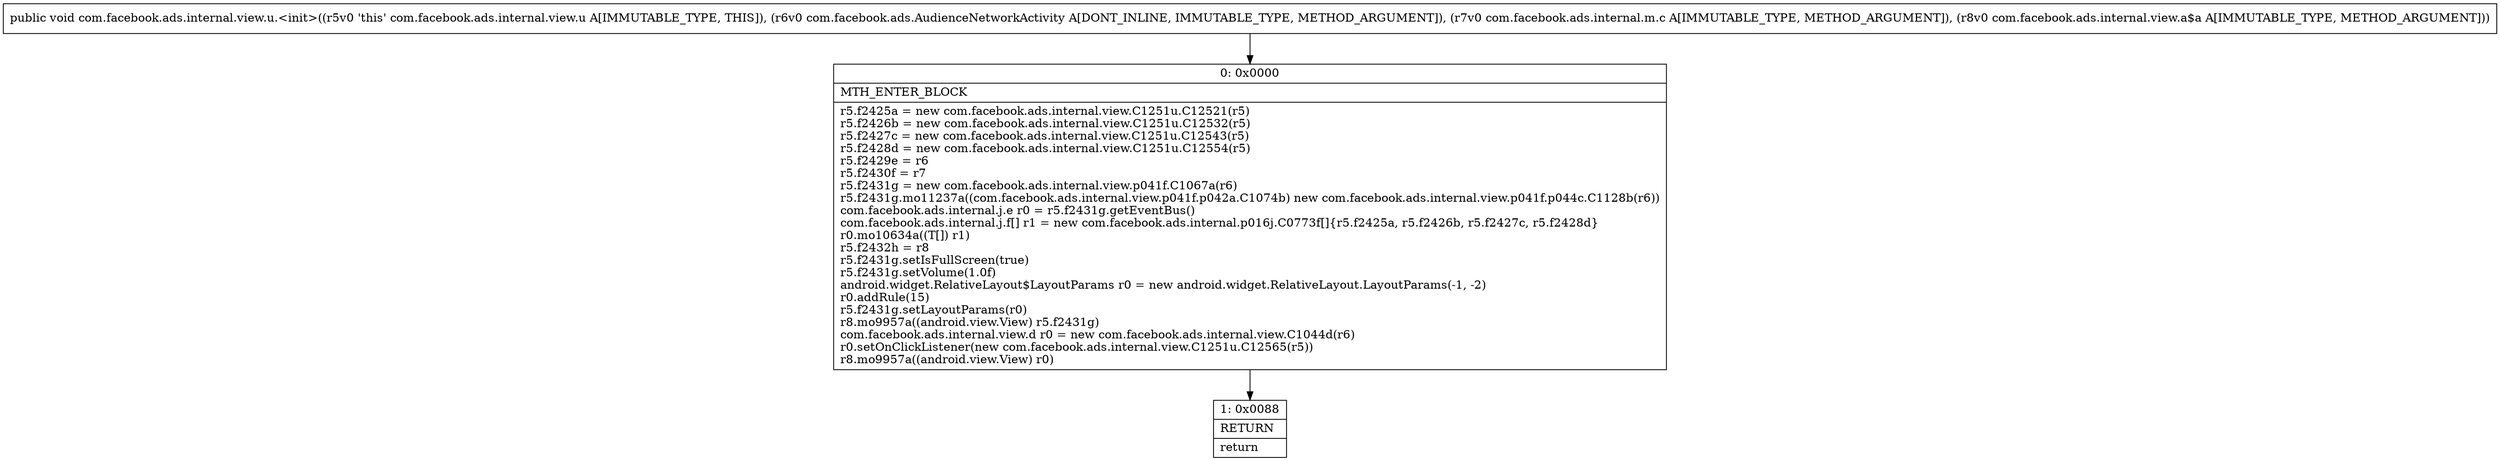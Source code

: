 digraph "CFG forcom.facebook.ads.internal.view.u.\<init\>(Lcom\/facebook\/ads\/AudienceNetworkActivity;Lcom\/facebook\/ads\/internal\/m\/c;Lcom\/facebook\/ads\/internal\/view\/a$a;)V" {
Node_0 [shape=record,label="{0\:\ 0x0000|MTH_ENTER_BLOCK\l|r5.f2425a = new com.facebook.ads.internal.view.C1251u.C12521(r5)\lr5.f2426b = new com.facebook.ads.internal.view.C1251u.C12532(r5)\lr5.f2427c = new com.facebook.ads.internal.view.C1251u.C12543(r5)\lr5.f2428d = new com.facebook.ads.internal.view.C1251u.C12554(r5)\lr5.f2429e = r6\lr5.f2430f = r7\lr5.f2431g = new com.facebook.ads.internal.view.p041f.C1067a(r6)\lr5.f2431g.mo11237a((com.facebook.ads.internal.view.p041f.p042a.C1074b) new com.facebook.ads.internal.view.p041f.p044c.C1128b(r6))\lcom.facebook.ads.internal.j.e r0 = r5.f2431g.getEventBus()\lcom.facebook.ads.internal.j.f[] r1 = new com.facebook.ads.internal.p016j.C0773f[]\{r5.f2425a, r5.f2426b, r5.f2427c, r5.f2428d\}\lr0.mo10634a((T[]) r1)\lr5.f2432h = r8\lr5.f2431g.setIsFullScreen(true)\lr5.f2431g.setVolume(1.0f)\landroid.widget.RelativeLayout$LayoutParams r0 = new android.widget.RelativeLayout.LayoutParams(\-1, \-2)\lr0.addRule(15)\lr5.f2431g.setLayoutParams(r0)\lr8.mo9957a((android.view.View) r5.f2431g)\lcom.facebook.ads.internal.view.d r0 = new com.facebook.ads.internal.view.C1044d(r6)\lr0.setOnClickListener(new com.facebook.ads.internal.view.C1251u.C12565(r5))\lr8.mo9957a((android.view.View) r0)\l}"];
Node_1 [shape=record,label="{1\:\ 0x0088|RETURN\l|return\l}"];
MethodNode[shape=record,label="{public void com.facebook.ads.internal.view.u.\<init\>((r5v0 'this' com.facebook.ads.internal.view.u A[IMMUTABLE_TYPE, THIS]), (r6v0 com.facebook.ads.AudienceNetworkActivity A[DONT_INLINE, IMMUTABLE_TYPE, METHOD_ARGUMENT]), (r7v0 com.facebook.ads.internal.m.c A[IMMUTABLE_TYPE, METHOD_ARGUMENT]), (r8v0 com.facebook.ads.internal.view.a$a A[IMMUTABLE_TYPE, METHOD_ARGUMENT])) }"];
MethodNode -> Node_0;
Node_0 -> Node_1;
}

